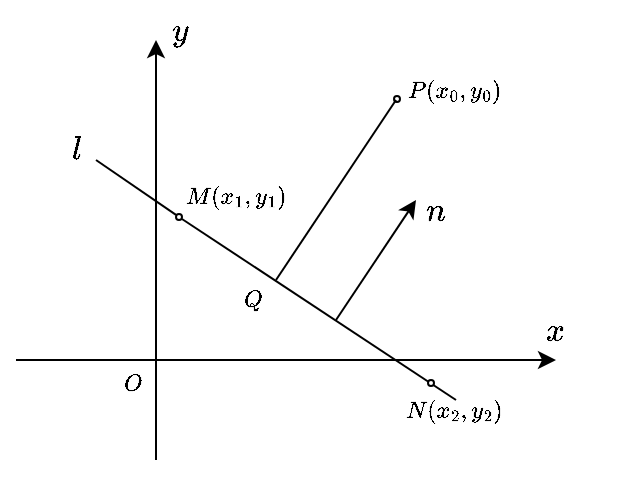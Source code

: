 <mxfile version="14.5.1" type="device"><diagram id="2hSja7b5AQmgFpw7hBRr" name="第 1 页"><mxGraphModel dx="643" dy="389" grid="1" gridSize="10" guides="1" tooltips="1" connect="1" arrows="1" fold="1" page="1" pageScale="1" pageWidth="827" pageHeight="1169" math="1" shadow="0"><root><mxCell id="0"/><mxCell id="1" parent="0"/><mxCell id="nGasIriWXUyqwtnCBzE1-1" value="" style="endArrow=classic;html=1;rounded=0;" parent="1" edge="1"><mxGeometry width="50" height="50" relative="1" as="geometry"><mxPoint x="250" y="440" as="sourcePoint"/><mxPoint x="520" y="440" as="targetPoint"/></mxGeometry></mxCell><mxCell id="nGasIriWXUyqwtnCBzE1-2" value="" style="endArrow=classic;html=1;rounded=0;" parent="1" edge="1"><mxGeometry width="50" height="50" relative="1" as="geometry"><mxPoint x="320" y="490" as="sourcePoint"/><mxPoint x="320" y="280" as="targetPoint"/></mxGeometry></mxCell><mxCell id="zAHV_-stlDIxECdKW-WP-2" value="$$y$$" style="text;html=1;strokeColor=none;fillColor=none;align=center;verticalAlign=middle;whiteSpace=wrap;rounded=0;fontStyle=1;fontSize=14;" parent="1" vertex="1"><mxGeometry x="301.5" y="260" width="60" height="30" as="geometry"/></mxCell><mxCell id="zAHV_-stlDIxECdKW-WP-3" value="$$x$$" style="text;html=1;strokeColor=none;fillColor=none;align=center;verticalAlign=middle;whiteSpace=wrap;rounded=0;fontStyle=1;fontSize=14;" parent="1" vertex="1"><mxGeometry x="490" y="410" width="60" height="30" as="geometry"/></mxCell><mxCell id="OJvt1GWlOLZAjMrRHrhq-3" value="$$l$$" style="text;html=1;strokeColor=none;fillColor=none;align=center;verticalAlign=middle;whiteSpace=wrap;rounded=0;fontStyle=1;fontSize=14;" vertex="1" parent="1"><mxGeometry x="250" y="320" width="60" height="30" as="geometry"/></mxCell><mxCell id="OJvt1GWlOLZAjMrRHrhq-9" value="&lt;font style=&quot;font-size: 10px&quot;&gt;$$P(x_0,y_0)$$&lt;/font&gt;" style="text;html=1;strokeColor=none;fillColor=none;align=center;verticalAlign=middle;whiteSpace=wrap;rounded=0;fontStyle=1;fontSize=14;" vertex="1" parent="1"><mxGeometry x="439" y="290" width="60" height="30" as="geometry"/></mxCell><mxCell id="OJvt1GWlOLZAjMrRHrhq-12" value="" style="verticalLabelPosition=bottom;verticalAlign=top;html=1;shape=mxgraph.flowchart.on-page_reference;" vertex="1" parent="1"><mxGeometry x="439" y="308" width="3" height="3" as="geometry"/></mxCell><mxCell id="OJvt1GWlOLZAjMrRHrhq-20" value="&lt;font style=&quot;font-size: 10px&quot;&gt;$$M(x_1,y_1)$$&lt;/font&gt;" style="text;html=1;strokeColor=none;fillColor=none;align=center;verticalAlign=middle;whiteSpace=wrap;rounded=0;fontStyle=1;fontSize=14;" vertex="1" parent="1"><mxGeometry x="330" y="343" width="60" height="30" as="geometry"/></mxCell><mxCell id="OJvt1GWlOLZAjMrRHrhq-21" value="&lt;font style=&quot;font-size: 10px&quot;&gt;$$N(x_2,y_2)$$&lt;/font&gt;" style="text;html=1;strokeColor=none;fillColor=none;align=center;verticalAlign=middle;whiteSpace=wrap;rounded=0;fontStyle=1;fontSize=14;" vertex="1" parent="1"><mxGeometry x="439" y="450" width="60" height="30" as="geometry"/></mxCell><mxCell id="OJvt1GWlOLZAjMrRHrhq-23" value="" style="endArrow=none;html=1;" edge="1" parent="1" source="OJvt1GWlOLZAjMrRHrhq-14"><mxGeometry width="50" height="50" relative="1" as="geometry"><mxPoint x="470" y="460" as="sourcePoint"/><mxPoint x="290" y="340" as="targetPoint"/></mxGeometry></mxCell><mxCell id="OJvt1GWlOLZAjMrRHrhq-24" value="" style="endArrow=none;html=1;" edge="1" parent="1"><mxGeometry width="50" height="50" relative="1" as="geometry"><mxPoint x="380" y="400" as="sourcePoint"/><mxPoint x="440" y="310" as="targetPoint"/></mxGeometry></mxCell><mxCell id="OJvt1GWlOLZAjMrRHrhq-14" value="" style="verticalLabelPosition=bottom;verticalAlign=top;html=1;shape=mxgraph.flowchart.on-page_reference;" vertex="1" parent="1"><mxGeometry x="330" y="367" width="3" height="3" as="geometry"/></mxCell><mxCell id="OJvt1GWlOLZAjMrRHrhq-29" value="" style="endArrow=none;html=1;" edge="1" parent="1" target="OJvt1GWlOLZAjMrRHrhq-14"><mxGeometry width="50" height="50" relative="1" as="geometry"><mxPoint x="470" y="460" as="sourcePoint"/><mxPoint x="290" y="340" as="targetPoint"/></mxGeometry></mxCell><mxCell id="OJvt1GWlOLZAjMrRHrhq-34" value="&lt;font style=&quot;font-size: 10px&quot;&gt;$$Q$$&lt;/font&gt;" style="text;html=1;strokeColor=none;fillColor=none;align=center;verticalAlign=middle;whiteSpace=wrap;rounded=0;fontStyle=1;fontSize=14;" vertex="1" parent="1"><mxGeometry x="347" y="400" width="43" height="20" as="geometry"/></mxCell><mxCell id="OJvt1GWlOLZAjMrRHrhq-41" value="" style="verticalLabelPosition=bottom;verticalAlign=top;html=1;shape=mxgraph.flowchart.on-page_reference;" vertex="1" parent="1"><mxGeometry x="456" y="450" width="3" height="3" as="geometry"/></mxCell><mxCell id="OJvt1GWlOLZAjMrRHrhq-42" value="&lt;font style=&quot;font-size: 10px&quot;&gt;$$O$$&lt;/font&gt;" style="text;html=1;strokeColor=none;fillColor=none;align=center;verticalAlign=middle;whiteSpace=wrap;rounded=0;fontStyle=1;fontSize=14;" vertex="1" parent="1"><mxGeometry x="287" y="441.5" width="43" height="20" as="geometry"/></mxCell><mxCell id="OJvt1GWlOLZAjMrRHrhq-43" value="" style="endArrow=classic;html=1;" edge="1" parent="1"><mxGeometry width="50" height="50" relative="1" as="geometry"><mxPoint x="410" y="420" as="sourcePoint"/><mxPoint x="450" y="360" as="targetPoint"/></mxGeometry></mxCell><mxCell id="OJvt1GWlOLZAjMrRHrhq-44" value="$$n$$" style="text;html=1;strokeColor=none;fillColor=none;align=center;verticalAlign=middle;whiteSpace=wrap;rounded=0;fontStyle=1;fontSize=14;" vertex="1" parent="1"><mxGeometry x="430" y="350" width="60" height="30" as="geometry"/></mxCell></root></mxGraphModel></diagram></mxfile>